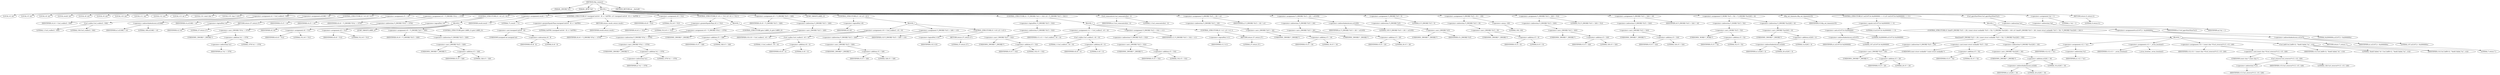 digraph tftp_connect {  
"1000113" [label = "(METHOD,tftp_connect)" ]
"1000114" [label = "(PARAM,_DWORD *a1)" ]
"1000115" [label = "(PARAM,_BYTE *a2)" ]
"1000116" [label = "(BLOCK,,)" ]
"1000117" [label = "(LOCAL,v4: int)" ]
"1000118" [label = "(LOCAL,v5: int)" ]
"1000119" [label = "(LOCAL,v6: int)" ]
"1000120" [label = "(LOCAL,result: int)" ]
"1000121" [label = "(LOCAL,v8: int)" ]
"1000122" [label = "(LOCAL,v9: int)" ]
"1000123" [label = "(LOCAL,v10: int)" ]
"1000124" [label = "(LOCAL,v11: int)" ]
"1000125" [label = "(LOCAL,v12: int)" ]
"1000126" [label = "(LOCAL,v13: int *)" ]
"1000127" [label = "(LOCAL,v14: const char *)" ]
"1000128" [label = "(LOCAL,v15: char [ 128 ])" ]
"1000129" [label = "(<operator>.assignment,v4 = Curl_ccalloc(1, 336))" ]
"1000130" [label = "(IDENTIFIER,v4,v4 = Curl_ccalloc(1, 336))" ]
"1000131" [label = "(Curl_ccalloc,Curl_ccalloc(1, 336))" ]
"1000132" [label = "(LITERAL,1,Curl_ccalloc(1, 336))" ]
"1000133" [label = "(LITERAL,336,Curl_ccalloc(1, 336))" ]
"1000134" [label = "(<operator>.assignment,a1[188] = v4)" ]
"1000135" [label = "(<operator>.indirectIndexAccess,a1[188])" ]
"1000136" [label = "(IDENTIFIER,a1,a1[188] = v4)" ]
"1000137" [label = "(LITERAL,188,a1[188] = v4)" ]
"1000138" [label = "(IDENTIFIER,v4,a1[188] = v4)" ]
"1000139" [label = "(CONTROL_STRUCTURE,if ( !v4 ),if ( !v4 ))" ]
"1000140" [label = "(<operator>.logicalNot,!v4)" ]
"1000141" [label = "(IDENTIFIER,v4,!v4)" ]
"1000142" [label = "(RETURN,return 27;,return 27;)" ]
"1000143" [label = "(LITERAL,27,return 27;)" ]
"1000144" [label = "(<operator>.assignment,v5 = v4)" ]
"1000145" [label = "(IDENTIFIER,v5,v5 = v4)" ]
"1000146" [label = "(IDENTIFIER,v4,v5 = v4)" ]
"1000147" [label = "(<operator>.assignment,v6 = *(_DWORD *)(*a1 + 1576))" ]
"1000148" [label = "(IDENTIFIER,v6,v6 = *(_DWORD *)(*a1 + 1576))" ]
"1000149" [label = "(<operator>.indirection,*(_DWORD *)(*a1 + 1576))" ]
"1000150" [label = "(<operator>.cast,(_DWORD *)(*a1 + 1576))" ]
"1000151" [label = "(UNKNOWN,_DWORD *,_DWORD *)" ]
"1000152" [label = "(<operator>.addition,*a1 + 1576)" ]
"1000153" [label = "(<operator>.indirection,*a1)" ]
"1000154" [label = "(IDENTIFIER,a1,*a1 + 1576)" ]
"1000155" [label = "(LITERAL,1576,*a1 + 1576)" ]
"1000156" [label = "(CONTROL_STRUCTURE,if ( !v6 ),if ( !v6 ))" ]
"1000157" [label = "(<operator>.logicalNot,!v6)" ]
"1000158" [label = "(IDENTIFIER,v6,!v6)" ]
"1000159" [label = "(BLOCK,,)" ]
"1000160" [label = "(<operator>.assignment,v6 = 512)" ]
"1000161" [label = "(IDENTIFIER,v6,v6 = 512)" ]
"1000162" [label = "(LITERAL,512,v6 = 512)" ]
"1000163" [label = "(<operator>.assignment,v8 = 512)" ]
"1000164" [label = "(IDENTIFIER,v8,v8 = 512)" ]
"1000165" [label = "(LITERAL,512,v8 = 512)" ]
"1000166" [label = "(JUMP_TARGET,LABEL_8)" ]
"1000167" [label = "(<operator>.assignment,v9 = *(_DWORD *)(v5 + 328))" ]
"1000168" [label = "(IDENTIFIER,v9,v9 = *(_DWORD *)(v5 + 328))" ]
"1000169" [label = "(<operator>.indirection,*(_DWORD *)(v5 + 328))" ]
"1000170" [label = "(<operator>.cast,(_DWORD *)(v5 + 328))" ]
"1000171" [label = "(UNKNOWN,_DWORD *,_DWORD *)" ]
"1000172" [label = "(<operator>.addition,v5 + 328)" ]
"1000173" [label = "(IDENTIFIER,v5,v5 + 328)" ]
"1000174" [label = "(LITERAL,328,v5 + 328)" ]
"1000175" [label = "(CONTROL_STRUCTURE,goto LABEL_9;,goto LABEL_9;)" ]
"1000176" [label = "(<operator>.assignment,result = 71)" ]
"1000177" [label = "(IDENTIFIER,result,result = 71)" ]
"1000178" [label = "(LITERAL,71,result = 71)" ]
"1000179" [label = "(CONTROL_STRUCTURE,if ( (unsigned int)(v6 - 8) >= 0xFFB1 ),if ( (unsigned int)(v6 - 8) >= 0xFFB1 ))" ]
"1000180" [label = "(<operator>.greaterEqualsThan,(unsigned int)(v6 - 8) >= 0xFFB1)" ]
"1000181" [label = "(<operator>.cast,(unsigned int)(v6 - 8))" ]
"1000182" [label = "(UNKNOWN,unsigned int,unsigned int)" ]
"1000183" [label = "(<operator>.subtraction,v6 - 8)" ]
"1000184" [label = "(IDENTIFIER,v6,v6 - 8)" ]
"1000185" [label = "(LITERAL,8,v6 - 8)" ]
"1000186" [label = "(LITERAL,0xFFB1,(unsigned int)(v6 - 8) >= 0xFFB1)" ]
"1000187" [label = "(RETURN,return result;,return result;)" ]
"1000188" [label = "(IDENTIFIER,result,return result;)" ]
"1000189" [label = "(<operator>.assignment,v8 = 512)" ]
"1000190" [label = "(IDENTIFIER,v8,v8 = 512)" ]
"1000191" [label = "(LITERAL,512,v8 = 512)" ]
"1000192" [label = "(CONTROL_STRUCTURE,if ( v6 >= 512 ),if ( v6 >= 512 ))" ]
"1000193" [label = "(<operator>.greaterEqualsThan,v6 >= 512)" ]
"1000194" [label = "(IDENTIFIER,v6,v6 >= 512)" ]
"1000195" [label = "(LITERAL,512,v6 >= 512)" ]
"1000196" [label = "(BLOCK,,)" ]
"1000197" [label = "(<operator>.assignment,v8 = *(_DWORD *)(*a1 + 1576))" ]
"1000198" [label = "(IDENTIFIER,v8,v8 = *(_DWORD *)(*a1 + 1576))" ]
"1000199" [label = "(<operator>.indirection,*(_DWORD *)(*a1 + 1576))" ]
"1000200" [label = "(<operator>.cast,(_DWORD *)(*a1 + 1576))" ]
"1000201" [label = "(UNKNOWN,_DWORD *,_DWORD *)" ]
"1000202" [label = "(<operator>.addition,*a1 + 1576)" ]
"1000203" [label = "(<operator>.indirection,*a1)" ]
"1000204" [label = "(IDENTIFIER,a1,*a1 + 1576)" ]
"1000205" [label = "(LITERAL,1576,*a1 + 1576)" ]
"1000206" [label = "(CONTROL_STRUCTURE,goto LABEL_8;,goto LABEL_8;)" ]
"1000207" [label = "(<operator>.assignment,v9 = *(_DWORD *)(v5 + 328))" ]
"1000208" [label = "(IDENTIFIER,v9,v9 = *(_DWORD *)(v5 + 328))" ]
"1000209" [label = "(<operator>.indirection,*(_DWORD *)(v5 + 328))" ]
"1000210" [label = "(<operator>.cast,(_DWORD *)(v5 + 328))" ]
"1000211" [label = "(UNKNOWN,_DWORD *,_DWORD *)" ]
"1000212" [label = "(<operator>.addition,v5 + 328)" ]
"1000213" [label = "(IDENTIFIER,v5,v5 + 328)" ]
"1000214" [label = "(LITERAL,328,v5 + 328)" ]
"1000215" [label = "(JUMP_TARGET,LABEL_9)" ]
"1000216" [label = "(CONTROL_STRUCTURE,if ( !v9 ),if ( !v9 ))" ]
"1000217" [label = "(<operator>.logicalNot,!v9)" ]
"1000218" [label = "(IDENTIFIER,v9,!v9)" ]
"1000219" [label = "(BLOCK,,)" ]
"1000220" [label = "(<operator>.assignment,v10 = Curl_ccalloc(1, v8 + 4))" ]
"1000221" [label = "(IDENTIFIER,v10,v10 = Curl_ccalloc(1, v8 + 4))" ]
"1000222" [label = "(Curl_ccalloc,Curl_ccalloc(1, v8 + 4))" ]
"1000223" [label = "(LITERAL,1,Curl_ccalloc(1, v8 + 4))" ]
"1000224" [label = "(<operator>.addition,v8 + 4)" ]
"1000225" [label = "(IDENTIFIER,v8,v8 + 4)" ]
"1000226" [label = "(LITERAL,4,v8 + 4)" ]
"1000227" [label = "(<operator>.assignment,*(_DWORD *)(v5 + 328) = v10)" ]
"1000228" [label = "(<operator>.indirection,*(_DWORD *)(v5 + 328))" ]
"1000229" [label = "(<operator>.cast,(_DWORD *)(v5 + 328))" ]
"1000230" [label = "(UNKNOWN,_DWORD *,_DWORD *)" ]
"1000231" [label = "(<operator>.addition,v5 + 328)" ]
"1000232" [label = "(IDENTIFIER,v5,v5 + 328)" ]
"1000233" [label = "(LITERAL,328,v5 + 328)" ]
"1000234" [label = "(IDENTIFIER,v10,*(_DWORD *)(v5 + 328) = v10)" ]
"1000235" [label = "(CONTROL_STRUCTURE,if ( !v10 ),if ( !v10 ))" ]
"1000236" [label = "(<operator>.logicalNot,!v10)" ]
"1000237" [label = "(IDENTIFIER,v10,!v10)" ]
"1000238" [label = "(RETURN,return 27;,return 27;)" ]
"1000239" [label = "(LITERAL,27,return 27;)" ]
"1000240" [label = "(CONTROL_STRUCTURE,if ( !*(_DWORD *)(v5 + 332) ),if ( !*(_DWORD *)(v5 + 332) ))" ]
"1000241" [label = "(<operator>.logicalNot,!*(_DWORD *)(v5 + 332))" ]
"1000242" [label = "(<operator>.indirection,*(_DWORD *)(v5 + 332))" ]
"1000243" [label = "(<operator>.cast,(_DWORD *)(v5 + 332))" ]
"1000244" [label = "(UNKNOWN,_DWORD *,_DWORD *)" ]
"1000245" [label = "(<operator>.addition,v5 + 332)" ]
"1000246" [label = "(IDENTIFIER,v5,v5 + 332)" ]
"1000247" [label = "(LITERAL,332,v5 + 332)" ]
"1000248" [label = "(BLOCK,,)" ]
"1000249" [label = "(<operator>.assignment,v11 = Curl_ccalloc(1, v8 + 4))" ]
"1000250" [label = "(IDENTIFIER,v11,v11 = Curl_ccalloc(1, v8 + 4))" ]
"1000251" [label = "(Curl_ccalloc,Curl_ccalloc(1, v8 + 4))" ]
"1000252" [label = "(LITERAL,1,Curl_ccalloc(1, v8 + 4))" ]
"1000253" [label = "(<operator>.addition,v8 + 4)" ]
"1000254" [label = "(IDENTIFIER,v8,v8 + 4)" ]
"1000255" [label = "(LITERAL,4,v8 + 4)" ]
"1000256" [label = "(<operator>.assignment,*(_DWORD *)(v5 + 332) = v11)" ]
"1000257" [label = "(<operator>.indirection,*(_DWORD *)(v5 + 332))" ]
"1000258" [label = "(<operator>.cast,(_DWORD *)(v5 + 332))" ]
"1000259" [label = "(UNKNOWN,_DWORD *,_DWORD *)" ]
"1000260" [label = "(<operator>.addition,v5 + 332)" ]
"1000261" [label = "(IDENTIFIER,v5,v5 + 332)" ]
"1000262" [label = "(LITERAL,332,v5 + 332)" ]
"1000263" [label = "(IDENTIFIER,v11,*(_DWORD *)(v5 + 332) = v11)" ]
"1000264" [label = "(CONTROL_STRUCTURE,if ( !v11 ),if ( !v11 ))" ]
"1000265" [label = "(<operator>.logicalNot,!v11)" ]
"1000266" [label = "(IDENTIFIER,v11,!v11)" ]
"1000267" [label = "(RETURN,return 27;,return 27;)" ]
"1000268" [label = "(LITERAL,27,return 27;)" ]
"1000269" [label = "(Curl_conncontrol,Curl_conncontrol(a1, 1))" ]
"1000270" [label = "(IDENTIFIER,a1,Curl_conncontrol(a1, 1))" ]
"1000271" [label = "(LITERAL,1,Curl_conncontrol(a1, 1))" ]
"1000272" [label = "(<operator>.assignment,*(_DWORD *)(v5 + 16) = a1)" ]
"1000273" [label = "(<operator>.indirection,*(_DWORD *)(v5 + 16))" ]
"1000274" [label = "(<operator>.cast,(_DWORD *)(v5 + 16))" ]
"1000275" [label = "(UNKNOWN,_DWORD *,_DWORD *)" ]
"1000276" [label = "(<operator>.addition,v5 + 16)" ]
"1000277" [label = "(IDENTIFIER,v5,v5 + 16)" ]
"1000278" [label = "(LITERAL,16,v5 + 16)" ]
"1000279" [label = "(IDENTIFIER,a1,*(_DWORD *)(v5 + 16) = a1)" ]
"1000280" [label = "(<operator>.assignment,*(_DWORD *)(v5 + 20) = a1[105])" ]
"1000281" [label = "(<operator>.indirection,*(_DWORD *)(v5 + 20))" ]
"1000282" [label = "(<operator>.cast,(_DWORD *)(v5 + 20))" ]
"1000283" [label = "(UNKNOWN,_DWORD *,_DWORD *)" ]
"1000284" [label = "(<operator>.addition,v5 + 20)" ]
"1000285" [label = "(IDENTIFIER,v5,v5 + 20)" ]
"1000286" [label = "(LITERAL,20,v5 + 20)" ]
"1000287" [label = "(<operator>.indirectIndexAccess,a1[105])" ]
"1000288" [label = "(IDENTIFIER,a1,*(_DWORD *)(v5 + 20) = a1[105])" ]
"1000289" [label = "(LITERAL,105,*(_DWORD *)(v5 + 20) = a1[105])" ]
"1000290" [label = "(<operator>.assignment,*(_DWORD *)v5 = 0)" ]
"1000291" [label = "(<operator>.indirection,*(_DWORD *)v5)" ]
"1000292" [label = "(<operator>.cast,(_DWORD *)v5)" ]
"1000293" [label = "(UNKNOWN,_DWORD *,_DWORD *)" ]
"1000294" [label = "(IDENTIFIER,v5,(_DWORD *)v5)" ]
"1000295" [label = "(LITERAL,0,*(_DWORD *)v5 = 0)" ]
"1000296" [label = "(<operator>.assignment,*(_DWORD *)(v5 + 8) = -100)" ]
"1000297" [label = "(<operator>.indirection,*(_DWORD *)(v5 + 8))" ]
"1000298" [label = "(<operator>.cast,(_DWORD *)(v5 + 8))" ]
"1000299" [label = "(UNKNOWN,_DWORD *,_DWORD *)" ]
"1000300" [label = "(<operator>.addition,v5 + 8)" ]
"1000301" [label = "(IDENTIFIER,v5,v5 + 8)" ]
"1000302" [label = "(LITERAL,8,v5 + 8)" ]
"1000303" [label = "(<operator>.minus,-100)" ]
"1000304" [label = "(LITERAL,100,-100)" ]
"1000305" [label = "(<operator>.assignment,*(_DWORD *)(v5 + 320) = 512)" ]
"1000306" [label = "(<operator>.indirection,*(_DWORD *)(v5 + 320))" ]
"1000307" [label = "(<operator>.cast,(_DWORD *)(v5 + 320))" ]
"1000308" [label = "(UNKNOWN,_DWORD *,_DWORD *)" ]
"1000309" [label = "(<operator>.addition,v5 + 320)" ]
"1000310" [label = "(IDENTIFIER,v5,v5 + 320)" ]
"1000311" [label = "(LITERAL,320,v5 + 320)" ]
"1000312" [label = "(LITERAL,512,*(_DWORD *)(v5 + 320) = 512)" ]
"1000313" [label = "(<operator>.assignment,*(_DWORD *)(v5 + 324) = v6)" ]
"1000314" [label = "(<operator>.indirection,*(_DWORD *)(v5 + 324))" ]
"1000315" [label = "(<operator>.cast,(_DWORD *)(v5 + 324))" ]
"1000316" [label = "(UNKNOWN,_DWORD *,_DWORD *)" ]
"1000317" [label = "(<operator>.addition,v5 + 324)" ]
"1000318" [label = "(IDENTIFIER,v5,v5 + 324)" ]
"1000319" [label = "(LITERAL,324,v5 + 324)" ]
"1000320" [label = "(IDENTIFIER,v6,*(_DWORD *)(v5 + 324) = v6)" ]
"1000321" [label = "(<operator>.assignment,*(_WORD *)(v5 + 52) = *(_DWORD *)(a1[20] + 4))" ]
"1000322" [label = "(<operator>.indirection,*(_WORD *)(v5 + 52))" ]
"1000323" [label = "(<operator>.cast,(_WORD *)(v5 + 52))" ]
"1000324" [label = "(UNKNOWN,_WORD *,_WORD *)" ]
"1000325" [label = "(<operator>.addition,v5 + 52)" ]
"1000326" [label = "(IDENTIFIER,v5,v5 + 52)" ]
"1000327" [label = "(LITERAL,52,v5 + 52)" ]
"1000328" [label = "(<operator>.indirection,*(_DWORD *)(a1[20] + 4))" ]
"1000329" [label = "(<operator>.cast,(_DWORD *)(a1[20] + 4))" ]
"1000330" [label = "(UNKNOWN,_DWORD *,_DWORD *)" ]
"1000331" [label = "(<operator>.addition,a1[20] + 4)" ]
"1000332" [label = "(<operator>.indirectIndexAccess,a1[20])" ]
"1000333" [label = "(IDENTIFIER,a1,a1[20] + 4)" ]
"1000334" [label = "(LITERAL,20,a1[20] + 4)" ]
"1000335" [label = "(LITERAL,4,a1[20] + 4)" ]
"1000336" [label = "(tftp_set_timeouts,tftp_set_timeouts(v5))" ]
"1000337" [label = "(IDENTIFIER,v5,tftp_set_timeouts(v5))" ]
"1000338" [label = "(CONTROL_STRUCTURE,if ( (a1[147] & 0x2000000) == 0 ),if ( (a1[147] & 0x2000000) == 0 ))" ]
"1000339" [label = "(<operator>.equals,(a1[147] & 0x2000000) == 0)" ]
"1000340" [label = "(<operator>.and,a1[147] & 0x2000000)" ]
"1000341" [label = "(<operator>.indirectIndexAccess,a1[147])" ]
"1000342" [label = "(IDENTIFIER,a1,a1[147] & 0x2000000)" ]
"1000343" [label = "(LITERAL,147,a1[147] & 0x2000000)" ]
"1000344" [label = "(LITERAL,0x2000000,a1[147] & 0x2000000)" ]
"1000345" [label = "(LITERAL,0,(a1[147] & 0x2000000) == 0)" ]
"1000346" [label = "(BLOCK,,)" ]
"1000347" [label = "(CONTROL_STRUCTURE,if ( bind(*(_DWORD *)(v5 + 20), (const struct sockaddr *)(v5 + 52), *(_DWORD *)(a1[20] + 16)) ),if ( bind(*(_DWORD *)(v5 + 20), (const struct sockaddr *)(v5 + 52), *(_DWORD *)(a1[20] + 16)) ))" ]
"1000348" [label = "(bind,bind(*(_DWORD *)(v5 + 20), (const struct sockaddr *)(v5 + 52), *(_DWORD *)(a1[20] + 16)))" ]
"1000349" [label = "(<operator>.indirection,*(_DWORD *)(v5 + 20))" ]
"1000350" [label = "(<operator>.cast,(_DWORD *)(v5 + 20))" ]
"1000351" [label = "(UNKNOWN,_DWORD *,_DWORD *)" ]
"1000352" [label = "(<operator>.addition,v5 + 20)" ]
"1000353" [label = "(IDENTIFIER,v5,v5 + 20)" ]
"1000354" [label = "(LITERAL,20,v5 + 20)" ]
"1000355" [label = "(<operator>.cast,(const struct sockaddr *)(v5 + 52))" ]
"1000356" [label = "(UNKNOWN,const struct sockaddr *,const struct sockaddr *)" ]
"1000357" [label = "(<operator>.addition,v5 + 52)" ]
"1000358" [label = "(IDENTIFIER,v5,v5 + 52)" ]
"1000359" [label = "(LITERAL,52,v5 + 52)" ]
"1000360" [label = "(<operator>.indirection,*(_DWORD *)(a1[20] + 16))" ]
"1000361" [label = "(<operator>.cast,(_DWORD *)(a1[20] + 16))" ]
"1000362" [label = "(UNKNOWN,_DWORD *,_DWORD *)" ]
"1000363" [label = "(<operator>.addition,a1[20] + 16)" ]
"1000364" [label = "(<operator>.indirectIndexAccess,a1[20])" ]
"1000365" [label = "(IDENTIFIER,a1,a1[20] + 16)" ]
"1000366" [label = "(LITERAL,20,a1[20] + 16)" ]
"1000367" [label = "(LITERAL,16,a1[20] + 16)" ]
"1000368" [label = "(BLOCK,,)" ]
"1000369" [label = "(<operator>.assignment,v12 = *a1)" ]
"1000370" [label = "(IDENTIFIER,v12,v12 = *a1)" ]
"1000371" [label = "(<operator>.indirection,*a1)" ]
"1000372" [label = "(IDENTIFIER,a1,v12 = *a1)" ]
"1000373" [label = "(<operator>.assignment,v13 = _errno_location())" ]
"1000374" [label = "(IDENTIFIER,v13,v13 = _errno_location())" ]
"1000375" [label = "(_errno_location,_errno_location())" ]
"1000376" [label = "(<operator>.assignment,v14 = (const char *)Curl_strerror(*v13, v15, 128))" ]
"1000377" [label = "(IDENTIFIER,v14,v14 = (const char *)Curl_strerror(*v13, v15, 128))" ]
"1000378" [label = "(<operator>.cast,(const char *)Curl_strerror(*v13, v15, 128))" ]
"1000379" [label = "(UNKNOWN,const char *,const char *)" ]
"1000380" [label = "(Curl_strerror,Curl_strerror(*v13, v15, 128))" ]
"1000381" [label = "(<operator>.indirection,*v13)" ]
"1000382" [label = "(IDENTIFIER,v13,Curl_strerror(*v13, v15, 128))" ]
"1000383" [label = "(IDENTIFIER,v15,Curl_strerror(*v13, v15, 128))" ]
"1000384" [label = "(LITERAL,128,Curl_strerror(*v13, v15, 128))" ]
"1000385" [label = "(Curl_failf,Curl_failf(v12, \"bind() failed; %s\", v14))" ]
"1000386" [label = "(IDENTIFIER,v12,Curl_failf(v12, \"bind() failed; %s\", v14))" ]
"1000387" [label = "(LITERAL,\"bind() failed; %s\",Curl_failf(v12, \"bind() failed; %s\", v14))" ]
"1000388" [label = "(IDENTIFIER,v14,Curl_failf(v12, \"bind() failed; %s\", v14))" ]
"1000389" [label = "(RETURN,return 7;,return 7;)" ]
"1000390" [label = "(LITERAL,7,return 7;)" ]
"1000391" [label = "(<operators>.assignmentOr,a1[147] |= 0x2000000u)" ]
"1000392" [label = "(<operator>.indirectIndexAccess,a1[147])" ]
"1000393" [label = "(IDENTIFIER,a1,a1[147] |= 0x2000000u)" ]
"1000394" [label = "(LITERAL,147,a1[147] |= 0x2000000u)" ]
"1000395" [label = "(LITERAL,0x2000000u,a1[147] |= 0x2000000u)" ]
"1000396" [label = "(Curl_pgrsStartNow,Curl_pgrsStartNow(*a1))" ]
"1000397" [label = "(<operator>.indirection,*a1)" ]
"1000398" [label = "(IDENTIFIER,a1,Curl_pgrsStartNow(*a1))" ]
"1000399" [label = "(<operator>.assignment,*a2 = 1)" ]
"1000400" [label = "(<operator>.indirection,*a2)" ]
"1000401" [label = "(IDENTIFIER,a2,*a2 = 1)" ]
"1000402" [label = "(LITERAL,1,*a2 = 1)" ]
"1000403" [label = "(RETURN,return 0;,return 0;)" ]
"1000404" [label = "(LITERAL,0,return 0;)" ]
"1000405" [label = "(METHOD_RETURN,int __fastcall)" ]
  "1000113" -> "1000114" 
  "1000113" -> "1000115" 
  "1000113" -> "1000116" 
  "1000113" -> "1000405" 
  "1000116" -> "1000117" 
  "1000116" -> "1000118" 
  "1000116" -> "1000119" 
  "1000116" -> "1000120" 
  "1000116" -> "1000121" 
  "1000116" -> "1000122" 
  "1000116" -> "1000123" 
  "1000116" -> "1000124" 
  "1000116" -> "1000125" 
  "1000116" -> "1000126" 
  "1000116" -> "1000127" 
  "1000116" -> "1000128" 
  "1000116" -> "1000129" 
  "1000116" -> "1000134" 
  "1000116" -> "1000139" 
  "1000116" -> "1000144" 
  "1000116" -> "1000147" 
  "1000116" -> "1000156" 
  "1000116" -> "1000176" 
  "1000116" -> "1000179" 
  "1000116" -> "1000189" 
  "1000116" -> "1000192" 
  "1000116" -> "1000207" 
  "1000116" -> "1000215" 
  "1000116" -> "1000216" 
  "1000116" -> "1000240" 
  "1000116" -> "1000269" 
  "1000116" -> "1000272" 
  "1000116" -> "1000280" 
  "1000116" -> "1000290" 
  "1000116" -> "1000296" 
  "1000116" -> "1000305" 
  "1000116" -> "1000313" 
  "1000116" -> "1000321" 
  "1000116" -> "1000336" 
  "1000116" -> "1000338" 
  "1000116" -> "1000396" 
  "1000116" -> "1000399" 
  "1000116" -> "1000403" 
  "1000129" -> "1000130" 
  "1000129" -> "1000131" 
  "1000131" -> "1000132" 
  "1000131" -> "1000133" 
  "1000134" -> "1000135" 
  "1000134" -> "1000138" 
  "1000135" -> "1000136" 
  "1000135" -> "1000137" 
  "1000139" -> "1000140" 
  "1000139" -> "1000142" 
  "1000140" -> "1000141" 
  "1000142" -> "1000143" 
  "1000144" -> "1000145" 
  "1000144" -> "1000146" 
  "1000147" -> "1000148" 
  "1000147" -> "1000149" 
  "1000149" -> "1000150" 
  "1000150" -> "1000151" 
  "1000150" -> "1000152" 
  "1000152" -> "1000153" 
  "1000152" -> "1000155" 
  "1000153" -> "1000154" 
  "1000156" -> "1000157" 
  "1000156" -> "1000159" 
  "1000157" -> "1000158" 
  "1000159" -> "1000160" 
  "1000159" -> "1000163" 
  "1000159" -> "1000166" 
  "1000159" -> "1000167" 
  "1000159" -> "1000175" 
  "1000160" -> "1000161" 
  "1000160" -> "1000162" 
  "1000163" -> "1000164" 
  "1000163" -> "1000165" 
  "1000167" -> "1000168" 
  "1000167" -> "1000169" 
  "1000169" -> "1000170" 
  "1000170" -> "1000171" 
  "1000170" -> "1000172" 
  "1000172" -> "1000173" 
  "1000172" -> "1000174" 
  "1000176" -> "1000177" 
  "1000176" -> "1000178" 
  "1000179" -> "1000180" 
  "1000179" -> "1000187" 
  "1000180" -> "1000181" 
  "1000180" -> "1000186" 
  "1000181" -> "1000182" 
  "1000181" -> "1000183" 
  "1000183" -> "1000184" 
  "1000183" -> "1000185" 
  "1000187" -> "1000188" 
  "1000189" -> "1000190" 
  "1000189" -> "1000191" 
  "1000192" -> "1000193" 
  "1000192" -> "1000196" 
  "1000193" -> "1000194" 
  "1000193" -> "1000195" 
  "1000196" -> "1000197" 
  "1000196" -> "1000206" 
  "1000197" -> "1000198" 
  "1000197" -> "1000199" 
  "1000199" -> "1000200" 
  "1000200" -> "1000201" 
  "1000200" -> "1000202" 
  "1000202" -> "1000203" 
  "1000202" -> "1000205" 
  "1000203" -> "1000204" 
  "1000207" -> "1000208" 
  "1000207" -> "1000209" 
  "1000209" -> "1000210" 
  "1000210" -> "1000211" 
  "1000210" -> "1000212" 
  "1000212" -> "1000213" 
  "1000212" -> "1000214" 
  "1000216" -> "1000217" 
  "1000216" -> "1000219" 
  "1000217" -> "1000218" 
  "1000219" -> "1000220" 
  "1000219" -> "1000227" 
  "1000219" -> "1000235" 
  "1000220" -> "1000221" 
  "1000220" -> "1000222" 
  "1000222" -> "1000223" 
  "1000222" -> "1000224" 
  "1000224" -> "1000225" 
  "1000224" -> "1000226" 
  "1000227" -> "1000228" 
  "1000227" -> "1000234" 
  "1000228" -> "1000229" 
  "1000229" -> "1000230" 
  "1000229" -> "1000231" 
  "1000231" -> "1000232" 
  "1000231" -> "1000233" 
  "1000235" -> "1000236" 
  "1000235" -> "1000238" 
  "1000236" -> "1000237" 
  "1000238" -> "1000239" 
  "1000240" -> "1000241" 
  "1000240" -> "1000248" 
  "1000241" -> "1000242" 
  "1000242" -> "1000243" 
  "1000243" -> "1000244" 
  "1000243" -> "1000245" 
  "1000245" -> "1000246" 
  "1000245" -> "1000247" 
  "1000248" -> "1000249" 
  "1000248" -> "1000256" 
  "1000248" -> "1000264" 
  "1000249" -> "1000250" 
  "1000249" -> "1000251" 
  "1000251" -> "1000252" 
  "1000251" -> "1000253" 
  "1000253" -> "1000254" 
  "1000253" -> "1000255" 
  "1000256" -> "1000257" 
  "1000256" -> "1000263" 
  "1000257" -> "1000258" 
  "1000258" -> "1000259" 
  "1000258" -> "1000260" 
  "1000260" -> "1000261" 
  "1000260" -> "1000262" 
  "1000264" -> "1000265" 
  "1000264" -> "1000267" 
  "1000265" -> "1000266" 
  "1000267" -> "1000268" 
  "1000269" -> "1000270" 
  "1000269" -> "1000271" 
  "1000272" -> "1000273" 
  "1000272" -> "1000279" 
  "1000273" -> "1000274" 
  "1000274" -> "1000275" 
  "1000274" -> "1000276" 
  "1000276" -> "1000277" 
  "1000276" -> "1000278" 
  "1000280" -> "1000281" 
  "1000280" -> "1000287" 
  "1000281" -> "1000282" 
  "1000282" -> "1000283" 
  "1000282" -> "1000284" 
  "1000284" -> "1000285" 
  "1000284" -> "1000286" 
  "1000287" -> "1000288" 
  "1000287" -> "1000289" 
  "1000290" -> "1000291" 
  "1000290" -> "1000295" 
  "1000291" -> "1000292" 
  "1000292" -> "1000293" 
  "1000292" -> "1000294" 
  "1000296" -> "1000297" 
  "1000296" -> "1000303" 
  "1000297" -> "1000298" 
  "1000298" -> "1000299" 
  "1000298" -> "1000300" 
  "1000300" -> "1000301" 
  "1000300" -> "1000302" 
  "1000303" -> "1000304" 
  "1000305" -> "1000306" 
  "1000305" -> "1000312" 
  "1000306" -> "1000307" 
  "1000307" -> "1000308" 
  "1000307" -> "1000309" 
  "1000309" -> "1000310" 
  "1000309" -> "1000311" 
  "1000313" -> "1000314" 
  "1000313" -> "1000320" 
  "1000314" -> "1000315" 
  "1000315" -> "1000316" 
  "1000315" -> "1000317" 
  "1000317" -> "1000318" 
  "1000317" -> "1000319" 
  "1000321" -> "1000322" 
  "1000321" -> "1000328" 
  "1000322" -> "1000323" 
  "1000323" -> "1000324" 
  "1000323" -> "1000325" 
  "1000325" -> "1000326" 
  "1000325" -> "1000327" 
  "1000328" -> "1000329" 
  "1000329" -> "1000330" 
  "1000329" -> "1000331" 
  "1000331" -> "1000332" 
  "1000331" -> "1000335" 
  "1000332" -> "1000333" 
  "1000332" -> "1000334" 
  "1000336" -> "1000337" 
  "1000338" -> "1000339" 
  "1000338" -> "1000346" 
  "1000339" -> "1000340" 
  "1000339" -> "1000345" 
  "1000340" -> "1000341" 
  "1000340" -> "1000344" 
  "1000341" -> "1000342" 
  "1000341" -> "1000343" 
  "1000346" -> "1000347" 
  "1000346" -> "1000391" 
  "1000347" -> "1000348" 
  "1000347" -> "1000368" 
  "1000348" -> "1000349" 
  "1000348" -> "1000355" 
  "1000348" -> "1000360" 
  "1000349" -> "1000350" 
  "1000350" -> "1000351" 
  "1000350" -> "1000352" 
  "1000352" -> "1000353" 
  "1000352" -> "1000354" 
  "1000355" -> "1000356" 
  "1000355" -> "1000357" 
  "1000357" -> "1000358" 
  "1000357" -> "1000359" 
  "1000360" -> "1000361" 
  "1000361" -> "1000362" 
  "1000361" -> "1000363" 
  "1000363" -> "1000364" 
  "1000363" -> "1000367" 
  "1000364" -> "1000365" 
  "1000364" -> "1000366" 
  "1000368" -> "1000369" 
  "1000368" -> "1000373" 
  "1000368" -> "1000376" 
  "1000368" -> "1000385" 
  "1000368" -> "1000389" 
  "1000369" -> "1000370" 
  "1000369" -> "1000371" 
  "1000371" -> "1000372" 
  "1000373" -> "1000374" 
  "1000373" -> "1000375" 
  "1000376" -> "1000377" 
  "1000376" -> "1000378" 
  "1000378" -> "1000379" 
  "1000378" -> "1000380" 
  "1000380" -> "1000381" 
  "1000380" -> "1000383" 
  "1000380" -> "1000384" 
  "1000381" -> "1000382" 
  "1000385" -> "1000386" 
  "1000385" -> "1000387" 
  "1000385" -> "1000388" 
  "1000389" -> "1000390" 
  "1000391" -> "1000392" 
  "1000391" -> "1000395" 
  "1000392" -> "1000393" 
  "1000392" -> "1000394" 
  "1000396" -> "1000397" 
  "1000397" -> "1000398" 
  "1000399" -> "1000400" 
  "1000399" -> "1000402" 
  "1000400" -> "1000401" 
  "1000403" -> "1000404" 
}
